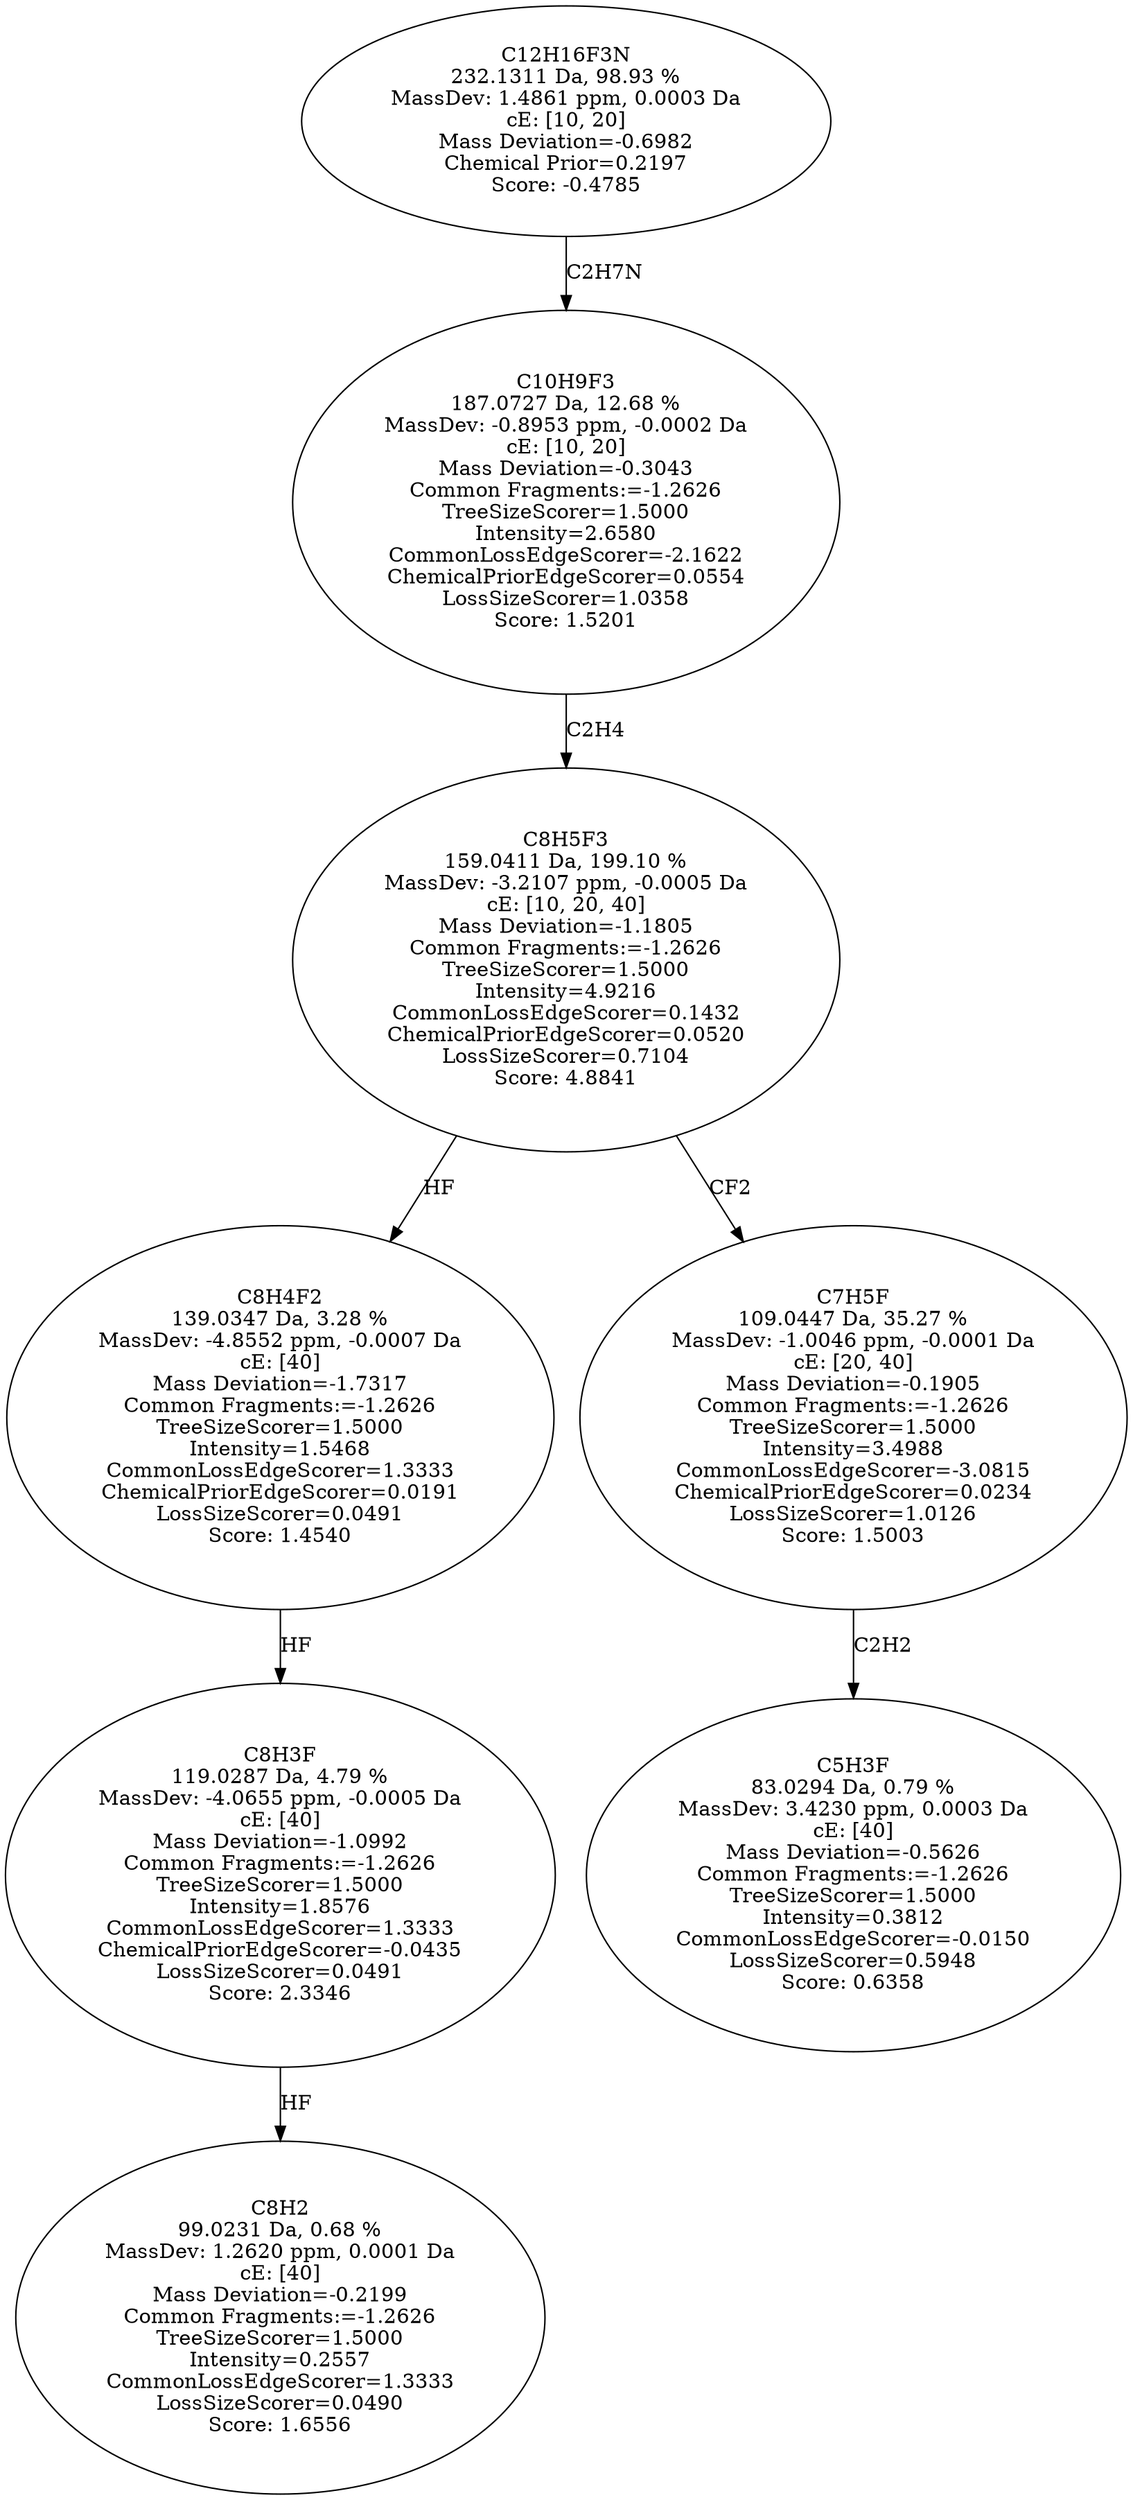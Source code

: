 strict digraph {
v1 [label="C8H2\n99.0231 Da, 0.68 %\nMassDev: 1.2620 ppm, 0.0001 Da\ncE: [40]\nMass Deviation=-0.2199\nCommon Fragments:=-1.2626\nTreeSizeScorer=1.5000\nIntensity=0.2557\nCommonLossEdgeScorer=1.3333\nLossSizeScorer=0.0490\nScore: 1.6556"];
v2 [label="C8H3F\n119.0287 Da, 4.79 %\nMassDev: -4.0655 ppm, -0.0005 Da\ncE: [40]\nMass Deviation=-1.0992\nCommon Fragments:=-1.2626\nTreeSizeScorer=1.5000\nIntensity=1.8576\nCommonLossEdgeScorer=1.3333\nChemicalPriorEdgeScorer=-0.0435\nLossSizeScorer=0.0491\nScore: 2.3346"];
v3 [label="C8H4F2\n139.0347 Da, 3.28 %\nMassDev: -4.8552 ppm, -0.0007 Da\ncE: [40]\nMass Deviation=-1.7317\nCommon Fragments:=-1.2626\nTreeSizeScorer=1.5000\nIntensity=1.5468\nCommonLossEdgeScorer=1.3333\nChemicalPriorEdgeScorer=0.0191\nLossSizeScorer=0.0491\nScore: 1.4540"];
v4 [label="C5H3F\n83.0294 Da, 0.79 %\nMassDev: 3.4230 ppm, 0.0003 Da\ncE: [40]\nMass Deviation=-0.5626\nCommon Fragments:=-1.2626\nTreeSizeScorer=1.5000\nIntensity=0.3812\nCommonLossEdgeScorer=-0.0150\nLossSizeScorer=0.5948\nScore: 0.6358"];
v5 [label="C7H5F\n109.0447 Da, 35.27 %\nMassDev: -1.0046 ppm, -0.0001 Da\ncE: [20, 40]\nMass Deviation=-0.1905\nCommon Fragments:=-1.2626\nTreeSizeScorer=1.5000\nIntensity=3.4988\nCommonLossEdgeScorer=-3.0815\nChemicalPriorEdgeScorer=0.0234\nLossSizeScorer=1.0126\nScore: 1.5003"];
v6 [label="C8H5F3\n159.0411 Da, 199.10 %\nMassDev: -3.2107 ppm, -0.0005 Da\ncE: [10, 20, 40]\nMass Deviation=-1.1805\nCommon Fragments:=-1.2626\nTreeSizeScorer=1.5000\nIntensity=4.9216\nCommonLossEdgeScorer=0.1432\nChemicalPriorEdgeScorer=0.0520\nLossSizeScorer=0.7104\nScore: 4.8841"];
v7 [label="C10H9F3\n187.0727 Da, 12.68 %\nMassDev: -0.8953 ppm, -0.0002 Da\ncE: [10, 20]\nMass Deviation=-0.3043\nCommon Fragments:=-1.2626\nTreeSizeScorer=1.5000\nIntensity=2.6580\nCommonLossEdgeScorer=-2.1622\nChemicalPriorEdgeScorer=0.0554\nLossSizeScorer=1.0358\nScore: 1.5201"];
v8 [label="C12H16F3N\n232.1311 Da, 98.93 %\nMassDev: 1.4861 ppm, 0.0003 Da\ncE: [10, 20]\nMass Deviation=-0.6982\nChemical Prior=0.2197\nScore: -0.4785"];
v2 -> v1 [label="HF"];
v3 -> v2 [label="HF"];
v6 -> v3 [label="HF"];
v5 -> v4 [label="C2H2"];
v6 -> v5 [label="CF2"];
v7 -> v6 [label="C2H4"];
v8 -> v7 [label="C2H7N"];
}